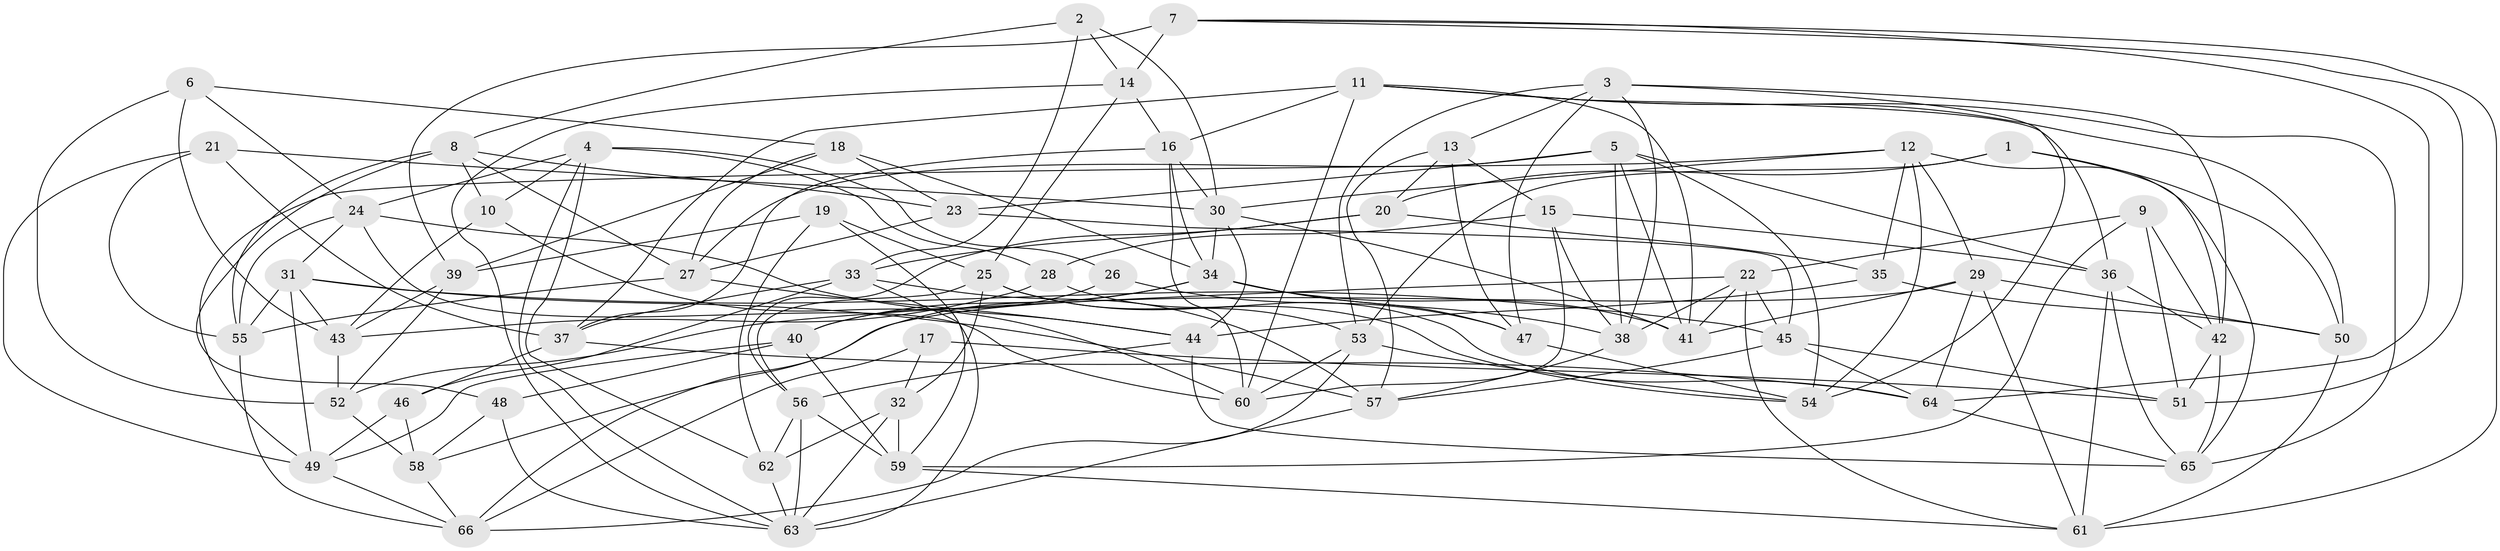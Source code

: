 // original degree distribution, {4: 1.0}
// Generated by graph-tools (version 1.1) at 2025/38/03/04/25 23:38:19]
// undirected, 66 vertices, 179 edges
graph export_dot {
  node [color=gray90,style=filled];
  1;
  2;
  3;
  4;
  5;
  6;
  7;
  8;
  9;
  10;
  11;
  12;
  13;
  14;
  15;
  16;
  17;
  18;
  19;
  20;
  21;
  22;
  23;
  24;
  25;
  26;
  27;
  28;
  29;
  30;
  31;
  32;
  33;
  34;
  35;
  36;
  37;
  38;
  39;
  40;
  41;
  42;
  43;
  44;
  45;
  46;
  47;
  48;
  49;
  50;
  51;
  52;
  53;
  54;
  55;
  56;
  57;
  58;
  59;
  60;
  61;
  62;
  63;
  64;
  65;
  66;
  1 -- 20 [weight=1.0];
  1 -- 42 [weight=1.0];
  1 -- 50 [weight=1.0];
  1 -- 53 [weight=1.0];
  2 -- 8 [weight=1.0];
  2 -- 14 [weight=1.0];
  2 -- 30 [weight=1.0];
  2 -- 33 [weight=1.0];
  3 -- 13 [weight=1.0];
  3 -- 38 [weight=1.0];
  3 -- 42 [weight=1.0];
  3 -- 47 [weight=1.0];
  3 -- 53 [weight=1.0];
  3 -- 54 [weight=1.0];
  4 -- 10 [weight=1.0];
  4 -- 24 [weight=1.0];
  4 -- 26 [weight=1.0];
  4 -- 28 [weight=1.0];
  4 -- 62 [weight=1.0];
  4 -- 63 [weight=1.0];
  5 -- 23 [weight=1.0];
  5 -- 27 [weight=1.0];
  5 -- 36 [weight=1.0];
  5 -- 38 [weight=1.0];
  5 -- 41 [weight=1.0];
  5 -- 54 [weight=1.0];
  6 -- 18 [weight=1.0];
  6 -- 24 [weight=1.0];
  6 -- 43 [weight=1.0];
  6 -- 52 [weight=1.0];
  7 -- 14 [weight=2.0];
  7 -- 39 [weight=1.0];
  7 -- 51 [weight=1.0];
  7 -- 61 [weight=1.0];
  7 -- 64 [weight=1.0];
  8 -- 10 [weight=1.0];
  8 -- 23 [weight=1.0];
  8 -- 27 [weight=1.0];
  8 -- 48 [weight=1.0];
  8 -- 55 [weight=1.0];
  9 -- 22 [weight=1.0];
  9 -- 42 [weight=1.0];
  9 -- 51 [weight=1.0];
  9 -- 59 [weight=1.0];
  10 -- 43 [weight=1.0];
  10 -- 60 [weight=1.0];
  11 -- 16 [weight=2.0];
  11 -- 36 [weight=1.0];
  11 -- 37 [weight=1.0];
  11 -- 41 [weight=1.0];
  11 -- 50 [weight=1.0];
  11 -- 60 [weight=1.0];
  11 -- 65 [weight=1.0];
  12 -- 29 [weight=1.0];
  12 -- 30 [weight=1.0];
  12 -- 35 [weight=1.0];
  12 -- 49 [weight=1.0];
  12 -- 54 [weight=1.0];
  12 -- 65 [weight=1.0];
  13 -- 15 [weight=2.0];
  13 -- 20 [weight=1.0];
  13 -- 47 [weight=1.0];
  13 -- 57 [weight=1.0];
  14 -- 16 [weight=1.0];
  14 -- 25 [weight=1.0];
  14 -- 63 [weight=1.0];
  15 -- 28 [weight=1.0];
  15 -- 36 [weight=1.0];
  15 -- 38 [weight=1.0];
  15 -- 60 [weight=1.0];
  16 -- 30 [weight=2.0];
  16 -- 34 [weight=1.0];
  16 -- 37 [weight=1.0];
  16 -- 60 [weight=1.0];
  17 -- 32 [weight=1.0];
  17 -- 51 [weight=2.0];
  17 -- 66 [weight=1.0];
  18 -- 23 [weight=2.0];
  18 -- 27 [weight=1.0];
  18 -- 34 [weight=1.0];
  18 -- 39 [weight=1.0];
  19 -- 25 [weight=1.0];
  19 -- 39 [weight=2.0];
  19 -- 59 [weight=2.0];
  19 -- 62 [weight=1.0];
  20 -- 33 [weight=1.0];
  20 -- 35 [weight=2.0];
  20 -- 56 [weight=1.0];
  21 -- 30 [weight=1.0];
  21 -- 37 [weight=1.0];
  21 -- 49 [weight=1.0];
  21 -- 55 [weight=1.0];
  22 -- 38 [weight=1.0];
  22 -- 41 [weight=1.0];
  22 -- 45 [weight=1.0];
  22 -- 52 [weight=1.0];
  22 -- 61 [weight=1.0];
  23 -- 27 [weight=1.0];
  23 -- 45 [weight=1.0];
  24 -- 31 [weight=1.0];
  24 -- 44 [weight=1.0];
  24 -- 55 [weight=1.0];
  24 -- 60 [weight=1.0];
  25 -- 32 [weight=1.0];
  25 -- 53 [weight=1.0];
  25 -- 54 [weight=1.0];
  25 -- 56 [weight=1.0];
  26 -- 40 [weight=1.0];
  26 -- 47 [weight=2.0];
  27 -- 44 [weight=1.0];
  27 -- 55 [weight=1.0];
  28 -- 43 [weight=1.0];
  28 -- 64 [weight=1.0];
  29 -- 41 [weight=1.0];
  29 -- 50 [weight=1.0];
  29 -- 58 [weight=1.0];
  29 -- 61 [weight=1.0];
  29 -- 64 [weight=1.0];
  30 -- 34 [weight=1.0];
  30 -- 41 [weight=1.0];
  30 -- 44 [weight=1.0];
  31 -- 43 [weight=1.0];
  31 -- 45 [weight=1.0];
  31 -- 49 [weight=1.0];
  31 -- 55 [weight=1.0];
  31 -- 57 [weight=1.0];
  32 -- 59 [weight=1.0];
  32 -- 62 [weight=2.0];
  32 -- 63 [weight=1.0];
  33 -- 37 [weight=1.0];
  33 -- 46 [weight=1.0];
  33 -- 57 [weight=1.0];
  33 -- 63 [weight=1.0];
  34 -- 38 [weight=1.0];
  34 -- 40 [weight=1.0];
  34 -- 41 [weight=1.0];
  34 -- 47 [weight=1.0];
  34 -- 66 [weight=1.0];
  35 -- 44 [weight=1.0];
  35 -- 50 [weight=2.0];
  36 -- 42 [weight=1.0];
  36 -- 61 [weight=1.0];
  36 -- 65 [weight=1.0];
  37 -- 46 [weight=1.0];
  37 -- 64 [weight=1.0];
  38 -- 57 [weight=1.0];
  39 -- 43 [weight=1.0];
  39 -- 52 [weight=1.0];
  40 -- 48 [weight=1.0];
  40 -- 49 [weight=1.0];
  40 -- 59 [weight=2.0];
  42 -- 51 [weight=1.0];
  42 -- 65 [weight=1.0];
  43 -- 52 [weight=1.0];
  44 -- 56 [weight=1.0];
  44 -- 65 [weight=1.0];
  45 -- 51 [weight=1.0];
  45 -- 57 [weight=1.0];
  45 -- 64 [weight=1.0];
  46 -- 49 [weight=1.0];
  46 -- 58 [weight=1.0];
  47 -- 54 [weight=1.0];
  48 -- 58 [weight=1.0];
  48 -- 63 [weight=1.0];
  49 -- 66 [weight=1.0];
  50 -- 61 [weight=1.0];
  52 -- 58 [weight=2.0];
  53 -- 54 [weight=1.0];
  53 -- 60 [weight=1.0];
  53 -- 66 [weight=1.0];
  55 -- 66 [weight=1.0];
  56 -- 59 [weight=1.0];
  56 -- 62 [weight=1.0];
  56 -- 63 [weight=1.0];
  57 -- 63 [weight=1.0];
  58 -- 66 [weight=1.0];
  59 -- 61 [weight=1.0];
  62 -- 63 [weight=1.0];
  64 -- 65 [weight=1.0];
}
